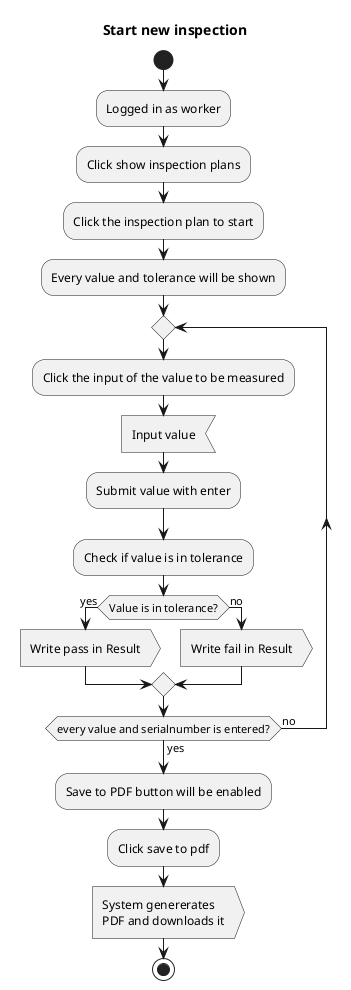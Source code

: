 @startuml (Start new inspection)
Title Start new inspection

start
:Logged in as worker;
:Click show inspection plans;
:Click the inspection plan to start;
:Every value and tolerance will be shown;
repeat
  :Click the input of the value to be measured;
  :Input value<
  :Submit value with enter;
  :Check if value is in tolerance;
  if (Value is in tolerance?) then (yes)
    :Write pass in Result>
  else (no)
    :Write fail in Result>
  endif
repeat while (every value and serialnumber is entered?) is (no) not (yes)
  :Save to PDF button will be enabled;
  :Click save to pdf;
  :System genererates
  PDF and downloads it>
stop


@enduml

